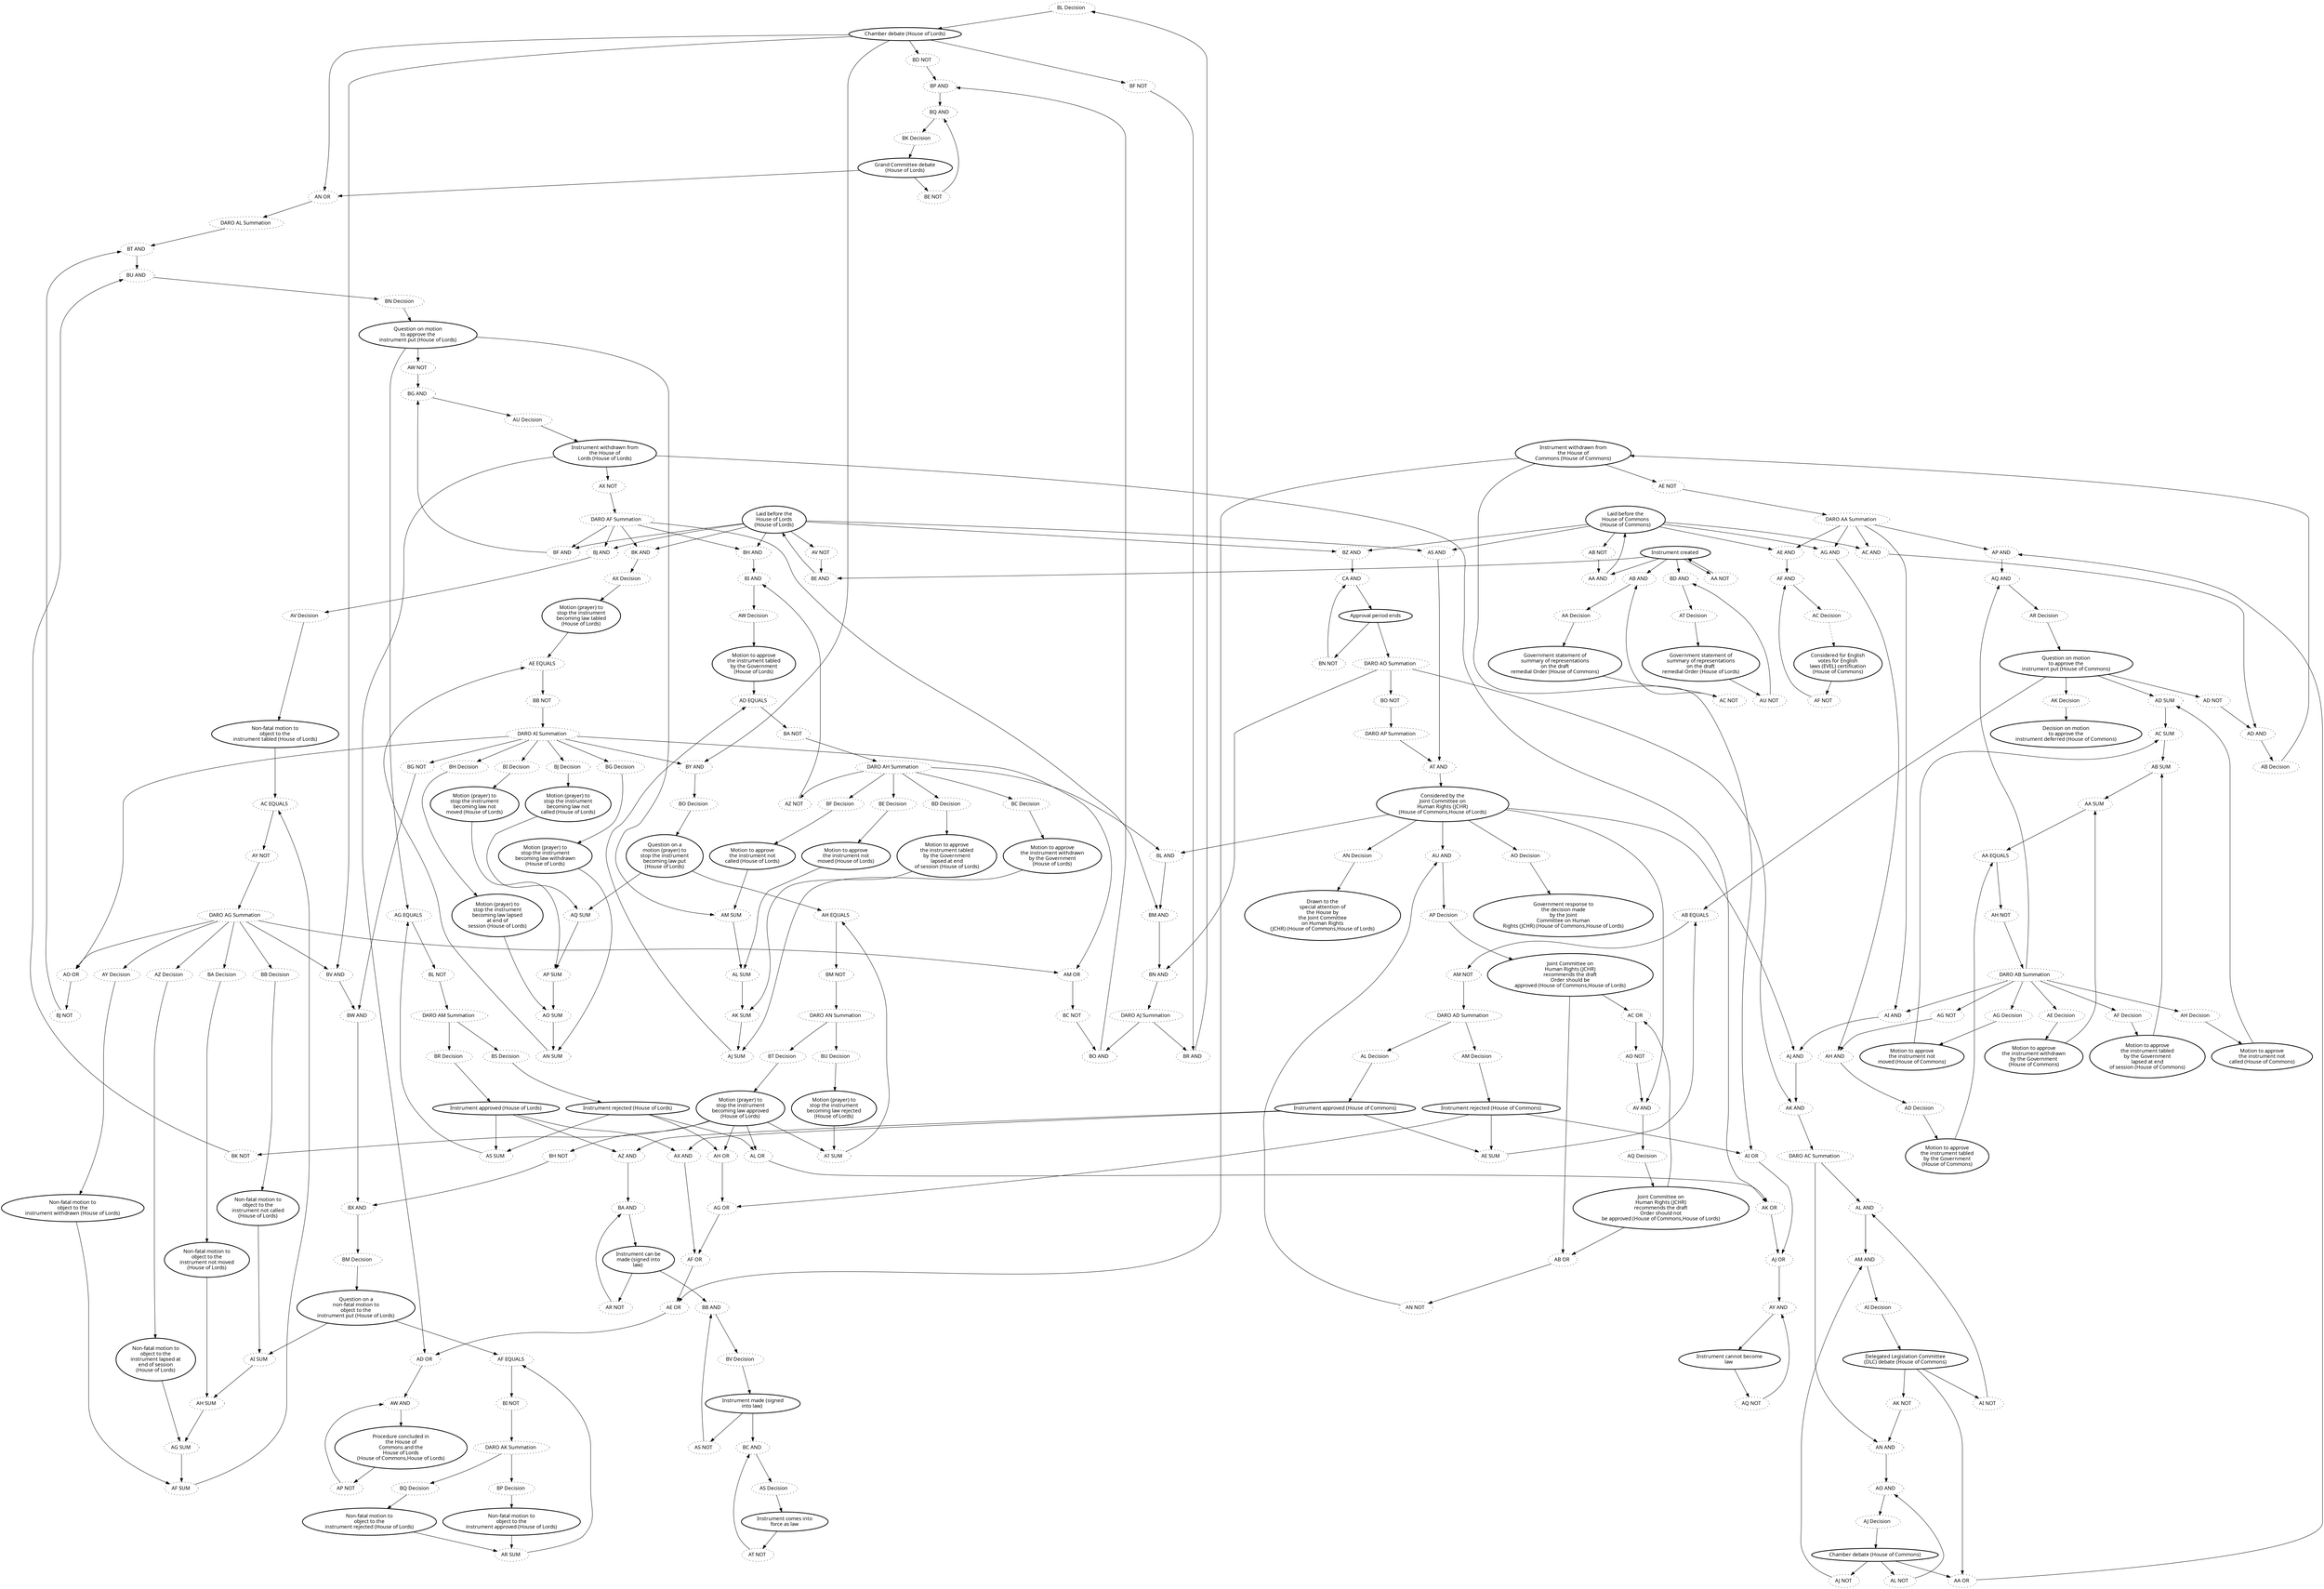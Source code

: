 digraph{graph[fontname="calibri"];node[fontname="calibri"];edge[fontname="calibri"];edge [style=solid, color=black];"518"->"2"[label=""];edge[style=solid, color=black];edge [style=solid, color=black];"538"->"4"[label=""];edge[style=solid, color=black];edge [style=solid, color=black];"499"->"9"[label=""];edge[style=solid, color=black];edge [style=solid, color=black];"344"->"12"[label=""];edge[style=solid, color=black];edge [style=solid, color=black];"542"->"14"[label=""];edge[style=solid, color=black];edge [style=solid, color=black];"528"->"15"[label=""];edge[style=solid, color=black];edge [style=solid, color=black];"517"->"21"[label=""];edge[style=solid, color=black];edge [style=solid, color=black];"490"->"23"[label=""];edge[style=solid, color=black];edge [style=solid, color=black];"498"->"26"[label=""];edge[style=solid, color=black];edge [style=solid, color=black];"509"->"28"[label=""];edge[style=solid, color=black];edge [style=solid, color=black];"309"->"29"[label=""];edge[style=solid, color=black];edge [style=solid, color=black];"502"->"32"[label=""];edge[style=solid, color=black];edge [style=solid, color=black];"298"->"33"[label=""];edge[style=solid, color=black];edge [style=dotted, color=black];"294"->"34"[label=""];edge[style=solid, color=black];edge [style=solid, color=black];"505"->"36"[label=""];edge[style=solid, color=black];edge [style=solid, color=black];"489"->"38"[label=""];edge[style=solid, color=black];edge [style=solid, color=black];"524"->"39"[label=""];edge[style=solid, color=black];edge [style=solid, color=black];"492"->"40"[label=""];edge[style=solid, color=black];edge [style=solid, color=black];"520"->"42"[label=""];edge[style=solid, color=black];edge [style=solid, color=black];"519"->"43"[label=""];edge[style=solid, color=black];edge [style=solid, color=black];"527"->"45"[label=""];edge[style=solid, color=black];edge [style=solid, color=black];"513"->"46"[label=""];edge[style=solid, color=black];edge [style=solid, color=black];"503"->"50"[label=""];edge[style=solid, color=black];edge [style=solid, color=black];"366"->"53"[label=""];edge[style=solid, color=black];edge [style=solid, color=black];"526"->"54"[label=""];edge[style=solid, color=black];edge [style=solid, color=black];"504"->"59"[label=""];edge[style=solid, color=black];edge [style=solid, color=black];"522"->"60"[label=""];edge[style=solid, color=black];edge [style=solid, color=black];"523"->"61"[label=""];edge[style=solid, color=black];edge [style=solid, color=black];"525"->"78"[label=""];edge[style=solid, color=black];edge [style=solid, color=black];"339"->"85"[label=""];edge[style=solid, color=black];edge [style=solid, color=black];"521"->"88"[label=""];edge[style=solid, color=black];edge [style=solid, color=black];"337"->"91"[label=""];edge[style=solid, color=black];edge [style=solid, color=black];"493"->"96"[label=""];edge[style=solid, color=black];edge [style=solid, color=black];"491"->"100"[label=""];edge[style=solid, color=black];edge [style=solid, color=black];"501"->"106"[label=""];edge[style=solid, color=black];edge [style=solid, color=black];"293"->"107"[label=""];edge[style=solid, color=black];edge [style=solid, color=black];"335"->"111"[label=""];edge[style=solid, color=black];edge [style=solid, color=black];"515"->"184"[label=""];edge[style=solid, color=black];edge [style=solid, color=black];"507"->"188"[label=""];edge[style=solid, color=black];edge [style=solid, color=black];"514"->"210"[label=""];edge[style=solid, color=black];edge [style=solid, color=black];"320"->"213"[label=""];edge[style=solid, color=black];edge [style=solid, color=black];"510"->"214"[label=""];edge[style=solid, color=black];edge [style=solid, color=black];"506"->"215"[label=""];edge[style=solid, color=black];edge [style=solid, color=black];"332"->"247"[label=""];edge[style=solid, color=black];edge [style=solid, color=black];"540"->"281"[label=""];edge[style=solid, color=black];edge [style=solid, color=black];"1417"->"282"[label=""];edge[style=solid, color=black];edge [style=solid, color=black];"4"->"283"[label=""];edge[style=solid, color=black];edge [style=solid, color=black];"1422"->"283"[label=""];edge[style=solid, color=black];edge [style=solid, color=black];"26"->"284"[label=""];edge[style=solid, color=black];edge [style=solid, color=black];"38"->"285"[label=""];edge[style=solid, color=black];edge [style=solid, color=black];"23"->"285"[label=""];edge[style=solid, color=black];edge [style=solid, color=black];"1419"->"286"[label=""];edge[style=solid, color=black];edge [style=solid, color=black];"1420"->"286"[label=""];edge[style=solid, color=black];edge [style=solid, color=black];"283"->"287"[label=""];edge[style=solid, color=black];edge [style=solid, color=black];"284"->"287"[label=""];edge[style=solid, color=black];edge [style=solid, color=black];"4"->"288"[label=""];edge[style=solid, color=black];edge [style=solid, color=black];"1422"->"288"[label=""];edge[style=solid, color=black];edge [style=solid, color=black];"107"->"289"[label=""];edge[style=solid, color=black];edge [style=solid, color=black];"1419"->"290"[label=""];edge[style=solid, color=black];edge [style=solid, color=black];"1420"->"290"[label=""];edge[style=solid, color=black];edge [style=solid, color=black];"295"->"291"[label=""];edge[style=solid, color=black];edge [style=solid, color=black];"106"->"291"[label=""];edge[style=solid, color=black];edge [style=solid, color=black];"34"->"292"[label=""];edge[style=solid, color=black];edge [style=solid, color=black];"287"->"293"[label=""];edge[style=solid, color=black];edge [style=solid, color=black];"296"->"294"[label=""];edge[style=solid, color=black];edge [style=solid, color=black];"107"->"295"[label=""];edge[style=solid, color=black];edge [style=solid, color=black];"302"->"295"[label=""];edge[style=solid, color=black];edge [style=solid, color=black];"288"->"296"[label=""];edge[style=solid, color=black];edge [style=solid, color=black];"292"->"296"[label=""];edge[style=solid, color=black];edge [style=solid, color=black];"1423"->"297"[label=""];edge[style=solid, color=black];edge [style=solid, color=black];"305"->"298"[label=""];edge[style=solid, color=black];edge [style=solid, color=black];"285"->"299"[label=""];edge[style=solid, color=black];edge [style=solid, color=black];"1422"->"299"[label=""];edge[style=solid, color=black];edge [style=solid, color=black];"4"->"300"[label=""];edge[style=solid, color=black];edge [style=solid, color=black];"1422"->"300"[label=""];edge[style=solid, color=black];edge [style=solid, color=black];"1044"->"301"[label=""];edge[style=solid, color=black];edge [style=solid, color=black];"336"->"302"[label=""];edge[style=solid, color=black];edge [style=solid, color=black];"303"->"302"[label=""];edge[style=solid, color=black];edge [style=solid, color=black];"96"->"303"[label=""];edge[style=solid, color=black];edge [style=solid, color=black];"304"->"303"[label=""];edge[style=solid, color=black];edge [style=solid, color=black];"54"->"304"[label=""];edge[style=solid, color=black];edge [style=solid, color=black];"78"->"304"[label=""];edge[style=solid, color=black];edge [style=solid, color=black];"300"->"305"[label=""];edge[style=solid, color=black];edge [style=solid, color=black];"297"->"305"[label=""];edge[style=solid, color=black];edge [style=solid, color=black];"38"->"306"[label=""];edge[style=solid, color=black];edge [style=solid, color=black];"1422"->"307"[label=""];edge[style=solid, color=black];edge [style=solid, color=black];"1423"->"307"[label=""];edge[style=solid, color=black];edge [style=solid, color=black];"23"->"308"[label=""];edge[style=solid, color=black];edge [style=solid, color=black];"1423"->"309"[label=""];edge[style=solid, color=black];edge [style=solid, color=black];"307"->"310"[label=""];edge[style=solid, color=black];edge [style=solid, color=black];"247"->"310"[label=""];edge[style=solid, color=black];edge [style=solid, color=black];"38"->"311"[label=""];edge[style=solid, color=black];edge [style=solid, color=black];"107"->"312"[label=""];edge[style=solid, color=black];edge [style=solid, color=black];"96"->"312"[label=""];edge[style=solid, color=black];edge [style=solid, color=black];"312"->"313"[label=""];edge[style=solid, color=black];edge [style=solid, color=black];"317"->"313"[label=""];edge[style=solid, color=black];edge [style=solid, color=black];"310"->"314"[label=""];edge[style=solid, color=black];edge [style=solid, color=black];"1435"->"314"[label=""];edge[style=solid, color=black];edge [style=solid, color=black];"1424"->"315"[label=""];edge[style=solid, color=black];edge [style=solid, color=black];"306"->"315"[label=""];edge[style=solid, color=black];edge [style=solid, color=black];"23"->"316"[label=""];edge[style=solid, color=black];edge [style=solid, color=black];"318"->"317"[label=""];edge[style=solid, color=black];edge [style=solid, color=black];"106"->"317"[label=""];edge[style=solid, color=black];edge [style=solid, color=black];"54"->"318"[label=""];edge[style=solid, color=black];edge [style=solid, color=black];"78"->"318"[label=""];edge[style=solid, color=black];edge [style=solid, color=black];"1045"->"319"[label=""];edge[style=solid, color=black];edge [style=solid, color=black];"1423"->"320"[label=""];edge[style=solid, color=black];edge [style=solid, color=black];"1423"->"321"[label=""];edge[style=solid, color=black];edge [style=solid, color=black];"1427"->"322"[label=""];edge[style=solid, color=black];edge [style=solid, color=black];"1429"->"322"[label=""];edge[style=solid, color=black];edge [style=solid, color=black];"315"->"323"[label=""];edge[style=solid, color=black];edge [style=solid, color=black];"308"->"323"[label=""];edge[style=solid, color=black];edge [style=solid, color=black];"1423"->"324"[label=""];edge[style=solid, color=black];edge [style=solid, color=black];"286"->"325"[label=""];edge[style=solid, color=black];edge [style=solid, color=black];"1424"->"326"[label=""];edge[style=solid, color=black];edge [style=solid, color=black];"311"->"326"[label=""];edge[style=solid, color=black];edge [style=solid, color=black];"326"->"327"[label=""];edge[style=solid, color=black];edge [style=solid, color=black];"316"->"327"[label=""];edge[style=solid, color=black];edge [style=solid, color=black];"290"->"328"[label=""];edge[style=solid, color=black];edge [style=solid, color=black];"299"->"329"[label=""];edge[style=solid, color=black];edge [style=solid, color=black];"1423"->"329"[label=""];edge[style=solid, color=black];edge [style=solid, color=black];"4"->"331"[label=""];edge[style=solid, color=black];edge [style=solid, color=black];"12"->"331"[label=""];edge[style=solid, color=black];edge [style=solid, color=black];"331"->"332"[label=""];edge[style=solid, color=black];edge [style=solid, color=black];"1436"->"332"[label=""];edge[style=solid, color=black];edge [style=solid, color=black];"247"->"333"[label=""];edge[style=solid, color=black];edge [style=solid, color=black];"325"->"333"[label=""];edge[style=solid, color=black];edge [style=solid, color=black];"247"->"334"[label=""];edge[style=solid, color=black];edge [style=solid, color=black];"328"->"334"[label=""];edge[style=solid, color=black];edge [style=solid, color=black];"291"->"335"[label=""];edge[style=solid, color=black];edge [style=solid, color=black];"405"->"335"[label=""];edge[style=solid, color=black];edge [style=solid, color=black];"40"->"336"[label=""];edge[style=solid, color=black];edge [style=solid, color=black];"39"->"336"[label=""];edge[style=solid, color=black];edge [style=solid, color=black];"313"->"337"[label=""];edge[style=solid, color=black];edge [style=solid, color=black];"406"->"337"[label=""];edge[style=solid, color=black];edge [style=solid, color=black];"40"->"338"[label=""];edge[style=solid, color=black];edge [style=solid, color=black];"39"->"338"[label=""];edge[style=solid, color=black];edge [style=solid, color=black];"338"->"339"[label=""];edge[style=solid, color=black];edge [style=solid, color=black];"407"->"339"[label=""];edge[style=solid, color=black];edge [style=solid, color=black];"85"->"340"[label=""];edge[style=solid, color=black];edge [style=solid, color=black];"408"->"340"[label=""];edge[style=solid, color=black];edge [style=solid, color=black];"15"->"341"[label=""];edge[style=solid, color=black];edge [style=solid, color=black];"409"->"341"[label=""];edge[style=solid, color=black];edge [style=solid, color=black];"14"->"343"[label=""];edge[style=solid, color=black];edge [style=solid, color=black];"410"->"343"[label=""];edge[style=solid, color=black];edge [style=solid, color=black];"14"->"344"[label=""];edge[style=solid, color=black];edge [style=solid, color=black];"411"->"344"[label=""];edge[style=solid, color=black];edge [style=solid, color=black];"12"->"345"[label=""];edge[style=solid, color=black];edge [style=solid, color=black];"1426"->"345"[label=""];edge[style=solid, color=black];edge [style=solid, color=black];"345"->"346"[label=""];edge[style=solid, color=black];edge [style=solid, color=black];"412"->"346"[label=""];edge[style=solid, color=black];edge [style=solid, color=black];"1426"->"347"[label=""];edge[style=solid, color=black];edge [style=solid, color=black];"12"->"347"[label=""];edge[style=solid, color=black];edge [style=solid, color=black];"347"->"348"[label=""];edge[style=solid, color=black];edge [style=solid, color=black];"415"->"348"[label=""];edge[style=solid, color=black];edge [style=solid, color=black];"1426"->"349"[label=""];edge[style=solid, color=black];edge [style=solid, color=black];"12"->"349"[label=""];edge[style=solid, color=black];edge [style=solid, color=black];"12"->"350"[label=""];edge[style=solid, color=black];edge [style=solid, color=black];"1426"->"350"[label=""];edge[style=solid, color=black];edge [style=solid, color=black];"247"->"351"[label=""];edge[style=solid, color=black];edge [style=solid, color=black];"1428"->"351"[label=""];edge[style=solid, color=black];edge [style=solid, color=black];"351"->"352"[label=""];edge[style=solid, color=black];edge [style=solid, color=black];"1426"->"352"[label=""];edge[style=solid, color=black];edge [style=solid, color=black];"352"->"353"[label=""];edge[style=solid, color=black];edge [style=solid, color=black];"1435"->"353"[label=""];edge[style=solid, color=black];edge [style=solid, color=black];"1430"->"354"[label=""];edge[style=solid, color=black];edge [style=solid, color=black];"430"->"354"[label=""];edge[style=solid, color=black];edge [style=solid, color=black];"354"->"355"[label=""];edge[style=solid, color=black];edge [style=solid, color=black];"431"->"355"[label=""];edge[style=solid, color=black];edge [style=solid, color=black];"355"->"356"[label=""];edge[style=solid, color=black];edge [style=solid, color=black];"432"->"356"[label=""];edge[style=solid, color=black];edge [style=solid, color=black];"1430"->"357"[label=""];edge[style=solid, color=black];edge [style=solid, color=black];"433"->"357"[label=""];edge[style=solid, color=black];edge [style=solid, color=black];"1432"->"359"[label=""];edge[style=solid, color=black];edge [style=solid, color=black];"437"->"359"[label=""];edge[style=solid, color=black];edge [style=solid, color=black];"359"->"360"[label=""];edge[style=solid, color=black];edge [style=solid, color=black];"438"->"360"[label=""];edge[style=solid, color=black];edge [style=solid, color=black];"2"->"361"[label=""];edge[style=solid, color=black];edge [style=solid, color=black];"1427"->"361"[label=""];edge[style=solid, color=black];edge [style=solid, color=black];"361"->"362"[label=""];edge[style=solid, color=black];edge [style=solid, color=black];"434"->"362"[label=""];edge[style=solid, color=black];edge [style=solid, color=black];"362"->"363"[label=""];edge[style=solid, color=black];edge [style=solid, color=black];"435"->"363"[label=""];edge[style=solid, color=black];edge [style=solid, color=black];"2"->"364"[label=""];edge[style=solid, color=black];edge [style=solid, color=black];"1429"->"364"[label=""];edge[style=solid, color=black];edge [style=solid, color=black];"4"->"365"[label=""];edge[style=solid, color=black];edge [style=solid, color=black];"12"->"365"[label=""];edge[style=solid, color=black];edge [style=solid, color=black];"365"->"366"[label=""];edge[style=solid, color=black];edge [style=solid, color=black];"441"->"366"[label=""];edge[style=solid, color=black];edge [style=solid, color=black];"111"->"405"[label=""];edge[style=solid, color=black];edge [style=solid, color=black];"91"->"406"[label=""];edge[style=solid, color=black];edge [style=solid, color=black];"85"->"407"[label=""];edge[style=solid, color=black];edge [style=solid, color=black];"15"->"408"[label=""];edge[style=solid, color=black];edge [style=solid, color=black];"9"->"409"[label=""];edge[style=solid, color=black];edge [style=solid, color=black];"1418"->"410"[label=""];edge[style=solid, color=black];edge [style=solid, color=black];"12"->"411"[label=""];edge[style=solid, color=black];edge [style=solid, color=black];"42"->"412"[label=""];edge[style=solid, color=black];edge [style=solid, color=black];"106"->"413"[label=""];edge[style=solid, color=black];edge [style=solid, color=black];"1046"->"414"[label=""];edge[style=solid, color=black];edge [style=solid, color=black];"1428"->"415"[label=""];edge[style=solid, color=black];edge [style=solid, color=black];"1047"->"416"[label=""];edge[style=solid, color=black];edge [style=solid, color=black];"2"->"417"[label=""];edge[style=solid, color=black];edge [style=solid, color=black];"21"->"417"[label=""];edge[style=solid, color=black];edge [style=solid, color=black];"1427"->"418"[label=""];edge[style=solid, color=black];edge [style=solid, color=black];"1429"->"418"[label=""];edge[style=solid, color=black];edge [style=solid, color=black];"1048"->"429"[label=""];edge[style=solid, color=black];edge [style=solid, color=black];"322"->"430"[label=""];edge[style=solid, color=black];edge [style=solid, color=black];"2"->"431"[label=""];edge[style=solid, color=black];edge [style=solid, color=black];"21"->"432"[label=""];edge[style=solid, color=black];edge [style=solid, color=black];"2"->"433"[label=""];edge[style=solid, color=black];edge [style=solid, color=black];"1429"->"434"[label=""];edge[style=solid, color=black];edge [style=solid, color=black];"54"->"435"[label=""];edge[style=solid, color=black];edge [style=solid, color=black];"1049"->"436"[label=""];edge[style=solid, color=black];edge [style=solid, color=black];"418"->"437"[label=""];edge[style=solid, color=black];edge [style=solid, color=black];"54"->"438"[label=""];edge[style=solid, color=black];edge [style=solid, color=black];"1050"->"439"[label=""];edge[style=solid, color=black];edge [style=solid, color=black];"1051"->"440"[label=""];edge[style=solid, color=black];edge [style=solid, color=black];"53"->"441"[label=""];edge[style=solid, color=black];edge [style=solid, color=black];"1435"->"442"[label=""];edge[style=solid, color=black];edge [style=solid, color=black];"323"->"489"[label=""];edge[style=solid, color=black];edge [style=solid, color=black];"327"->"490"[label=""];edge[style=solid, color=black];edge [style=solid, color=black];"26"->"491"[label=""];edge[style=solid, color=black];edge [style=solid, color=black];"1425"->"492"[label=""];edge[style=solid, color=black];edge [style=solid, color=black];"1425"->"493"[label=""];edge[style=solid, color=black];edge [style=solid, color=black];"247"->"494"[label=""];edge[style=solid, color=black];edge [style=solid, color=black];"247"->"495"[label=""];edge[style=solid, color=black];edge [style=solid, color=black];"333"->"496"[label=""];edge[style=solid, color=black];edge [style=solid, color=black];"334"->"497"[label=""];edge[style=solid, color=black];edge [style=solid, color=black];"329"->"498"[label=""];edge[style=solid, color=black];edge [style=solid, color=black];"341"->"499"[label=""];edge[style=solid, color=black];edge [style=solid, color=black];"343"->"500"[label=""];edge[style=solid, color=black];edge [style=solid, color=black];"346"->"501"[label=""];edge[style=solid, color=black];edge [style=solid, color=black];"349"->"502"[label=""];edge[style=solid, color=black];edge [style=solid, color=black];"348"->"503"[label=""];edge[style=solid, color=black];edge [style=solid, color=black];"350"->"504"[label=""];edge[style=solid, color=black];edge [style=solid, color=black];"1427"->"505"[label=""];edge[style=solid, color=black];edge [style=solid, color=black];"1427"->"506"[label=""];edge[style=solid, color=black];edge [style=solid, color=black];"1427"->"507"[label=""];edge[style=solid, color=black];edge [style=solid, color=black];"1427"->"508"[label=""];edge[style=solid, color=black];edge [style=solid, color=black];"1428"->"509"[label=""];edge[style=solid, color=black];edge [style=solid, color=black];"1428"->"510"[label=""];edge[style=solid, color=black];edge [style=solid, color=black];"1428"->"511"[label=""];edge[style=solid, color=black];edge [style=solid, color=black];"1428"->"512"[label=""];edge[style=solid, color=black];edge [style=solid, color=black];"1429"->"513"[label=""];edge[style=solid, color=black];edge [style=solid, color=black];"1429"->"514"[label=""];edge[style=solid, color=black];edge [style=solid, color=black];"1429"->"515"[label=""];edge[style=solid, color=black];edge [style=solid, color=black];"1429"->"516"[label=""];edge[style=solid, color=black];edge [style=solid, color=black];"356"->"517"[label=""];edge[style=solid, color=black];edge [style=solid, color=black];"357"->"518"[label=""];edge[style=solid, color=black];edge [style=solid, color=black];"363"->"519"[label=""];edge[style=solid, color=black];edge [style=solid, color=black];"360"->"520"[label=""];edge[style=solid, color=black];edge [style=solid, color=black];"364"->"521"[label=""];edge[style=solid, color=black];edge [style=solid, color=black];"1431"->"522"[label=""];edge[style=solid, color=black];edge [style=solid, color=black];"1431"->"523"[label=""];edge[style=solid, color=black];edge [style=solid, color=black];"1433"->"524"[label=""];edge[style=solid, color=black];edge [style=solid, color=black];"1433"->"525"[label=""];edge[style=solid, color=black];edge [style=solid, color=black];"1434"->"526"[label=""];edge[style=solid, color=black];edge [style=solid, color=black];"1434"->"527"[label=""];edge[style=solid, color=black];edge [style=solid, color=black];"340"->"528"[label=""];edge[style=solid, color=black];edge [style=solid, color=black];"14"->"538"[label=""];edge[style=solid, color=black];edge [style=solid, color=black];"539"->"538"[label=""];edge[style=solid, color=black];edge [style=solid, color=black];"4"->"539"[label=""];edge[style=solid, color=black];edge [style=solid, color=black];"14"->"540"[label=""];edge[style=solid, color=black];edge [style=solid, color=black];"282"->"540"[label=""];edge[style=solid, color=black];edge [style=solid, color=black];"14"->"542"[label=""];edge[style=solid, color=black];edge [style=solid, color=black];"29"->"1013"[label=""];edge[style=solid, color=black];edge [style=solid, color=black];"1014"->"1013"[label=""];edge[style=solid, color=black];edge [style=solid, color=black];"213"->"1014"[label=""];edge[style=solid, color=black];edge [style=solid, color=black];"1015"->"1014"[label=""];edge[style=solid, color=black];edge [style=solid, color=black];"1135"->"1015"[label=""];edge[style=solid, color=black];edge [style=solid, color=black];"1016"->"1015"[label=""];edge[style=solid, color=black];edge [style=solid, color=black];"26"->"1016"[label=""];edge[style=solid, color=black];edge [style=solid, color=black];"1136"->"1016"[label=""];edge[style=solid, color=black];edge [style=solid, color=black];"40"->"1017"[label=""];edge[style=solid, color=black];edge [style=solid, color=black];"96"->"1017"[label=""];edge[style=solid, color=black];edge [style=solid, color=black];"36"->"1018"[label=""];edge[style=solid, color=black];edge [style=solid, color=black];"1019"->"1018"[label=""];edge[style=solid, color=black];edge [style=solid, color=black];"215"->"1019"[label=""];edge[style=solid, color=black];edge [style=solid, color=black];"1020"->"1019"[label=""];edge[style=solid, color=black];edge [style=solid, color=black];"188"->"1020"[label=""];edge[style=solid, color=black];edge [style=solid, color=black];"1021"->"1020"[label=""];edge[style=solid, color=black];edge [style=solid, color=black];"1142"->"1021"[label=""];edge[style=solid, color=black];edge [style=solid, color=black];"43"->"1021"[label=""];edge[style=solid, color=black];edge [style=solid, color=black];"28"->"1022"[label=""];edge[style=solid, color=black];edge [style=solid, color=black];"1023"->"1022"[label=""];edge[style=solid, color=black];edge [style=solid, color=black];"214"->"1023"[label=""];edge[style=solid, color=black];edge [style=solid, color=black];"1024"->"1023"[label=""];edge[style=solid, color=black];edge [style=solid, color=black];"1139"->"1024"[label=""];edge[style=solid, color=black];edge [style=solid, color=black];"1025"->"1024"[label=""];edge[style=solid, color=black];edge [style=solid, color=black];"1140"->"1025"[label=""];edge[style=solid, color=black];edge [style=solid, color=black];"42"->"1025"[label=""];edge[style=solid, color=black];edge [style=solid, color=black];"46"->"1026"[label=""];edge[style=solid, color=black];edge [style=solid, color=black];"1027"->"1026"[label=""];edge[style=solid, color=black];edge [style=solid, color=black];"210"->"1027"[label=""];edge[style=solid, color=black];edge [style=solid, color=black];"1028"->"1027"[label=""];edge[style=solid, color=black];edge [style=solid, color=black];"184"->"1028"[label=""];edge[style=solid, color=black];edge [style=solid, color=black];"1029"->"1028"[label=""];edge[style=solid, color=black];edge [style=solid, color=black];"88"->"1029"[label=""];edge[style=solid, color=black];edge [style=solid, color=black];"1128"->"1029"[label=""];edge[style=solid, color=black];edge [style=solid, color=black];"60"->"1030"[label=""];edge[style=solid, color=black];edge [style=solid, color=black];"61"->"1030"[label=""];edge[style=solid, color=black];edge [style=solid, color=black];"78"->"1031"[label=""];edge[style=solid, color=black];edge [style=solid, color=black];"39"->"1031"[label=""];edge[style=solid, color=black];edge [style=solid, color=black];"45"->"1032"[label=""];edge[style=solid, color=black];edge [style=solid, color=black];"54"->"1032"[label=""];edge[style=solid, color=black];edge [style=solid, color=black];"33"->"1044"[label=""];edge[style=solid, color=black];edge [style=solid, color=black];"1013"->"1044"[label=""];edge[style=solid, color=black];edge [style=solid, color=black];"26"->"1045"[label=""];edge[style=solid, color=black];edge [style=solid, color=black];"1017"->"1045"[label=""];edge[style=solid, color=black];edge [style=solid, color=black];"32"->"1046"[label=""];edge[style=solid, color=black];edge [style=solid, color=black];"1018"->"1046"[label=""];edge[style=solid, color=black];edge [style=solid, color=black];"50"->"1047"[label=""];edge[style=solid, color=black];edge [style=solid, color=black];"1022"->"1047"[label=""];edge[style=solid, color=black];edge [style=solid, color=black];"59"->"1048"[label=""];edge[style=solid, color=black];edge [style=solid, color=black];"1026"->"1048"[label=""];edge[style=solid, color=black];edge [style=solid, color=black];"43"->"1049"[label=""];edge[style=solid, color=black];edge [style=solid, color=black];"1030"->"1049"[label=""];edge[style=solid, color=black];edge [style=solid, color=black];"42"->"1050"[label=""];edge[style=solid, color=black];edge [style=solid, color=black];"1031"->"1050"[label=""];edge[style=solid, color=black];edge [style=solid, color=black];"88"->"1051"[label=""];edge[style=solid, color=black];edge [style=solid, color=black];"1032"->"1051"[label=""];edge[style=solid, color=black];edge [style=solid, color=black];"516"->"1128"[label=""];edge[style=solid, color=black];edge [style=solid, color=black];"321"->"1135"[label=""];edge[style=solid, color=black];edge [style=solid, color=black];"324"->"1136"[label=""];edge[style=solid, color=black];edge [style=solid, color=black];"511"->"1139"[label=""];edge[style=solid, color=black];edge [style=solid, color=black];"512"->"1140"[label=""];edge[style=solid, color=black];edge [style=solid, color=black];"508"->"1142"[label=""];edge[style=solid, color=black];edge [style=solid, color=black];"494"->"1407"[label=""];edge[style=solid, color=black];edge [style=solid, color=black];"495"->"1413"[label=""];edge[style=solid, color=black];edge [style=solid, color=black];"281"->"1417"[label=""];edge[style=solid, color=black];edge [style=solid, color=black];"500"->"1418"[label=""];edge[style=solid, color=black];edge [style=solid, color=black];"496"->"1419"[label=""];edge[style=solid, color=black];edge [style=solid, color=black];"497"->"1420"[label=""];edge[style=solid, color=black];edge [style=solid, color=black];"289"->"1422"[label=""];edge[style=solid, color=black];edge [style=solid, color=black];"301"->"1423"[label=""];edge[style=solid, color=black];edge [style=solid, color=black];"314"->"1424"[label=""];edge[style=solid, color=black];edge [style=solid, color=black];"319"->"1425"[label=""];edge[style=solid, color=black];edge [style=solid, color=black];"413"->"1426"[label=""];edge[style=solid, color=black];edge [style=solid, color=black];"414"->"1427"[label=""];edge[style=solid, color=black];edge [style=solid, color=black];"416"->"1428"[label=""];edge[style=solid, color=black];edge [style=solid, color=black];"429"->"1429"[label=""];edge[style=solid, color=black];edge [style=solid, color=black];"353"->"1430"[label=""];edge[style=solid, color=black];edge [style=solid, color=black];"436"->"1431"[label=""];edge[style=solid, color=black];edge [style=solid, color=black];"417"->"1432"[label=""];edge[style=solid, color=black];edge [style=solid, color=black];"439"->"1433"[label=""];edge[style=solid, color=black];edge [style=solid, color=black];"440"->"1434"[label=""];edge[style=solid, color=black];edge [style=solid, color=black];"53"->"1435"[label=""];edge[style=solid, color=black];edge [style=solid, color=black];"442"->"1436"[label=""];edge[style=solid, color=black];"518" [label="BL Decision ", style=dotted];"538" [label="AA AND ", style=dotted];"499" [label="AS Decision ", style=dotted];"344" [label="BE AND ", style=dotted];"542" [label="AA NOT ", style=dotted];"528" [label="BV Decision ", style=dotted];"517" [label="BK Decision ", style=dotted];"490" [label="AJ Decision ", style=dotted];"498" [label="AR Decision ", style=dotted];"509" [label="BC Decision ", style=dotted];"309" [label="AE Decision ", style=dotted];"502" [label="AV Decision ", style=dotted];"298" [label="AD Decision ", style=dotted];"294" [label="AC Decision ", style=dotted];"505" [label="AY Decision ", style=dotted];"489" [label="AI Decision ", style=dotted];"524" [label="BR Decision ", style=dotted];"492" [label="AL Decision ", style=dotted];"520" [label="BN Decision ", style=dotted];"519" [label="BM Decision ", style=dotted];"527" [label="BU Decision ", style=dotted];"513" [label="BG Decision ", style=dotted];"503" [label="AW Decision ", style=dotted];"366" [label="CA AND ", style=dotted];"526" [label="BT Decision ", style=dotted];"504" [label="AX Decision ", style=dotted];"522" [label="BP Decision ", style=dotted];"523" [label="BQ Decision ", style=dotted];"525" [label="BS Decision ", style=dotted];"339" [label="BA AND ", style=dotted];"521" [label="BO Decision ", style=dotted];"337" [label="AY AND ", style=dotted];"493" [label="AM Decision ", style=dotted];"491" [label="AK Decision ", style=dotted];"501" [label="AU Decision ", style=dotted];"293" [label="AB Decision ", style=dotted];"335" [label="AW AND ", style=dotted];"515" [label="BI Decision ", style=dotted];"507" [label="BA Decision ", style=dotted];"514" [label="BH Decision ", style=dotted];"320" [label="AF Decision ", style=dotted];"510" [label="BD Decision ", style=dotted];"506" [label="AZ Decision ", style=dotted];"332" [label="AT AND ", style=dotted];"540" [label="AB AND ", style=dotted];"1417" [label="Government statement of\nsummary of representations\non the draft\nremedial Order (House of Commons)", style=bold];"4" [label="Laid before the\nHouse of Commons\n(House of Commons)", style=bold];"1422" [label="DARO AA Summation ", style=dotted];"26" [label="Question on motion\nto approve the\ninstrument put (House of Commons)", style=bold];"38" [label="Delegated Legislation Committee\n(DLC) debate (House of Commons)", style=bold];"23" [label="Chamber debate (House of Commons)", style=bold];"1419" [label="Joint Committee on\nHuman Rights (JCHR)\nrecommends the draft\nOrder should be\napproved (House of Commons,House of Lords)", style=bold];"1420" [label="Joint Committee on\nHuman Rights (JCHR)\nrecommends the draft\nOrder should not\nbe approved (House of Commons,House of Lords)", style=bold];"283" [label="AC AND ", style=dotted];"284" [label="AD NOT ", style=dotted];"107" [label="Instrument withdrawn from\nthe House of\nCommons (House of Commons)", style=bold];"295" [label="AE OR ", style=dotted];"106" [label="Instrument withdrawn from\nthe House of\nLords (House of Lords)", style=bold];"34" [label="Considered for English\nvotes for English\nlaws (EVEL) certification\n(House of Commons)", style=bold];"287" [label="AD AND ", style=dotted];"296" [label="AF AND ", style=dotted];"302" [label="AF OR ", style=dotted];"288" [label="AE AND ", style=dotted];"292" [label="AF NOT ", style=dotted];"1423" [label="DARO AB Summation ", style=dotted];"305" [label="AH AND ", style=dotted];"285" [label="AA OR ", style=dotted];"1044" [label="AA EQUALS ", style=dotted];"336" [label="AX AND ", style=dotted];"303" [label="AG OR ", style=dotted];"96" [label="Instrument rejected (House of Commons)", style=bold];"304" [label="AH OR ", style=dotted];"54" [label="Motion (prayer) to\nstop the instrument\nbecoming law approved\n(House of Lords)", style=bold];"78" [label="Instrument rejected (House of Lords)", style=bold];"300" [label="AG AND ", style=dotted];"297" [label="AG NOT ", style=dotted];"307" [label="AI AND ", style=dotted];"247" [label="Considered by the\nJoint Committee on\nHuman Rights (JCHR)\n(House of Commons,House of Lords)", style=bold];"312" [label="AI OR ", style=dotted];"317" [label="AK OR ", style=dotted];"310" [label="AJ AND ", style=dotted];"1435" [label="DARO AO Summation ", style=dotted];"1424" [label="DARO AC Summation ", style=dotted];"306" [label="AI NOT ", style=dotted];"318" [label="AL OR ", style=dotted];"1045" [label="AB EQUALS ", style=dotted];"1427" [label="DARO AG Summation ", style=dotted];"1429" [label="DARO AI Summation ", style=dotted];"315" [label="AL AND ", style=dotted];"308" [label="AJ NOT ", style=dotted];"286" [label="AB OR ", style=dotted];"311" [label="AK NOT ", style=dotted];"326" [label="AN AND ", style=dotted];"316" [label="AL NOT ", style=dotted];"290" [label="AC OR ", style=dotted];"299" [label="AP AND ", style=dotted];"12" [label="Laid before the\nHouse of Lords\n(House of Lords)", style=bold];"331" [label="AS AND ", style=dotted];"1436" [label="DARO AP Summation ", style=dotted];"325" [label="AN NOT ", style=dotted];"328" [label="AO NOT ", style=dotted];"291" [label="AD OR ", style=dotted];"405" [label="AP NOT ", style=dotted];"40" [label="Instrument approved (House of Commons)", style=bold];"39" [label="Instrument approved (House of Lords)", style=bold];"313" [label="AJ OR ", style=dotted];"406" [label="AQ NOT ", style=dotted];"338" [label="AZ AND ", style=dotted];"407" [label="AR NOT ", style=dotted];"85" [label="Instrument can be\nmade (signed into\nlaw) ", style=bold];"408" [label="AS NOT ", style=dotted];"15" [label="Instrument made (signed\ninto law) ", style=bold];"409" [label="AT NOT ", style=dotted];"14" [label="Instrument created ", style=bold];"410" [label="AU NOT ", style=dotted];"411" [label="AV NOT ", style=dotted];"1426" [label="DARO AF Summation ", style=dotted];"345" [label="BF AND ", style=dotted];"412" [label="AW NOT ", style=dotted];"347" [label="BH AND ", style=dotted];"415" [label="AZ NOT ", style=dotted];"1428" [label="DARO AH Summation ", style=dotted];"351" [label="BL AND ", style=dotted];"352" [label="BM AND ", style=dotted];"1430" [label="DARO AJ Summation ", style=dotted];"430" [label="BC NOT ", style=dotted];"354" [label="BO AND ", style=dotted];"431" [label="BD NOT ", style=dotted];"355" [label="BP AND ", style=dotted];"432" [label="BE NOT ", style=dotted];"433" [label="BF NOT ", style=dotted];"1432" [label="DARO AL Summation ", style=dotted];"437" [label="BJ NOT ", style=dotted];"359" [label="BT AND ", style=dotted];"438" [label="BK NOT ", style=dotted];"2" [label="Chamber debate (House of Lords)", style=bold];"361" [label="BV AND ", style=dotted];"434" [label="BG NOT ", style=dotted];"362" [label="BW AND ", style=dotted];"435" [label="BH NOT ", style=dotted];"365" [label="BZ AND ", style=dotted];"441" [label="BN NOT ", style=dotted];"111" [label="Procedure concluded in\nthe House of\nCommons and the\nHouse of Lords\n(House of Commons,House of Lords)", style=bold];"91" [label="Instrument cannot become\nlaw ", style=bold];"9" [label="Instrument comes into\nforce as law\n", style=bold];"1418" [label="Government statement of\nsummary of representations\non the draft\nremedial Order (House of Lords)", style=bold];"42" [label="Question on motion\nto approve the\ninstrument put (House of Lords)", style=bold];"1046" [label="AC EQUALS ", style=dotted];"1047" [label="AD EQUALS ", style=dotted];"21" [label="Grand Committee debate\n(House of Lords)", style=bold];"1048" [label="AE EQUALS ", style=dotted];"322" [label="AM OR ", style=dotted];"1049" [label="AF EQUALS ", style=dotted];"418" [label="AO OR ", style=dotted];"1050" [label="AG EQUALS ", style=dotted];"1051" [label="AH EQUALS ", style=dotted];"53" [label="Approval period ends\n", style=bold];"323" [label="AM AND ", style=dotted];"327" [label="AO AND ", style=dotted];"1425" [label="DARO AD Summation ", style=dotted];"333" [label="AU AND ", style=dotted];"334" [label="AV AND ", style=dotted];"329" [label="AQ AND ", style=dotted];"341" [label="BC AND ", style=dotted];"343" [label="BD AND ", style=dotted];"346" [label="BG AND ", style=dotted];"349" [label="BJ AND ", style=dotted];"348" [label="BI AND ", style=dotted];"350" [label="BK AND ", style=dotted];"356" [label="BQ AND ", style=dotted];"357" [label="BR AND ", style=dotted];"363" [label="BX AND ", style=dotted];"360" [label="BU AND ", style=dotted];"364" [label="BY AND ", style=dotted];"1431" [label="DARO AK Summation ", style=dotted];"1433" [label="DARO AM Summation ", style=dotted];"1434" [label="DARO AN Summation ", style=dotted];"340" [label="BB AND ", style=dotted];"539" [label="AB NOT ", style=dotted];"282" [label="AC NOT ", style=dotted];"29" [label="Motion to approve\nthe instrument withdrawn\nby the Government\n(House of Commons)", style=bold];"1014" [label="AB SUM ", style=dotted];"213" [label="Motion to approve\nthe instrument tabled\nby the Government\nlapsed at end\nof session (House of Commons)", style=bold];"1015" [label="AC SUM ", style=dotted];"1135" [label="Motion to approve\nthe instrument not\nmoved (House of Commons)", style=bold];"1016" [label="AD SUM ", style=dotted];"1136" [label="Motion to approve\nthe instrument not\ncalled (House of Commons)", style=bold];"36" [label="Non-fatal motion to\nobject to the\ninstrument withdrawn (House of Lords)", style=bold];"1019" [label="AG SUM ", style=dotted];"215" [label="Non-fatal motion to\nobject to the\ninstrument lapsed at\nend of session\n(House of Lords)", style=bold];"1020" [label="AH SUM ", style=dotted];"188" [label="Non-fatal motion to\nobject to the\ninstrument not moved\n(House of Lords)", style=bold];"1021" [label="AI SUM ", style=dotted];"1142" [label="Non-fatal motion to\nobject to the\ninstrument not called\n(House of Lords)", style=bold];"43" [label="Question on a\nnon-fatal motion to\nobject to the\ninstrument put (House of Lords)", style=bold];"28" [label="Motion to approve\nthe instrument withdrawn\nby the Government\n(House of Lords)", style=bold];"1023" [label="AK SUM ", style=dotted];"214" [label="Motion to approve\nthe instrument tabled\nby the Government\nlapsed at end\nof session (House of Lords)", style=bold];"1024" [label="AL SUM ", style=dotted];"1139" [label="Motion to approve\nthe instrument not\nmoved (House of Lords)", style=bold];"1025" [label="AM SUM ", style=dotted];"1140" [label="Motion to approve\nthe instrument not\ncalled (House of Lords)", style=bold];"46" [label="Motion (prayer) to\nstop the instrument\nbecoming law withdrawn\n(House of Lords)", style=bold];"1027" [label="AO SUM ", style=dotted];"210" [label="Motion (prayer) to\nstop the instrument\nbecoming law lapsed\nat end of\nsession (House of Lords)", style=bold];"1028" [label="AP SUM ", style=dotted];"184" [label="Motion (prayer) to\nstop the instrument\nbecoming law not\nmoved (House of Lords)", style=bold];"1029" [label="AQ SUM ", style=dotted];"88" [label="Question on a\nmotion (prayer) to\nstop the instrument\nbecoming law put\n(House of Lords)", style=bold];"1128" [label="Motion (prayer) to\nstop the instrument\nbecoming law not\ncalled (House of Lords)", style=bold];"60" [label="Non-fatal motion to\nobject to the\ninstrument approved (House of Lords)", style=bold];"61" [label="Non-fatal motion to\nobject to the\ninstrument rejected (House of Lords)", style=bold];"45" [label="Motion (prayer) to\nstop the instrument\nbecoming law rejected\n(House of Lords)", style=bold];"33" [label="Motion to approve\nthe instrument tabled\nby the Government\n(House of Commons)", style=bold];"1013" [label="AA SUM ", style=dotted];"1017" [label="AE SUM ", style=dotted];"32" [label="Non-fatal motion to\nobject to the\ninstrument tabled (House of Lords)", style=bold];"1018" [label="AF SUM ", style=dotted];"50" [label="Motion to approve\nthe instrument tabled\nby the Government\n(House of Lords)", style=bold];"1022" [label="AJ SUM ", style=dotted];"59" [label="Motion (prayer) to\nstop the instrument\nbecoming law tabled\n(House of Lords)", style=bold];"1026" [label="AN SUM ", style=dotted];"1030" [label="AR SUM ", style=dotted];"1031" [label="AS SUM ", style=dotted];"1032" [label="AT SUM ", style=dotted];"516" [label="BJ Decision ", style=dotted];"321" [label="AG Decision ", style=dotted];"324" [label="AH Decision ", style=dotted];"511" [label="BE Decision ", style=dotted];"512" [label="BF Decision ", style=dotted];"508" [label="BB Decision ", style=dotted];"494" [label="AN Decision ", style=dotted];"495" [label="AO Decision ", style=dotted];"281" [label="AA Decision ", style=dotted];"500" [label="AT Decision ", style=dotted];"496" [label="AP Decision ", style=dotted];"497" [label="AQ Decision ", style=dotted];"289" [label="AE NOT ", style=dotted];"301" [label="AH NOT ", style=dotted];"314" [label="AK AND ", style=dotted];"319" [label="AM NOT ", style=dotted];"413" [label="AX NOT ", style=dotted];"414" [label="AY NOT ", style=dotted];"416" [label="BA NOT ", style=dotted];"429" [label="BB NOT ", style=dotted];"353" [label="BN AND ", style=dotted];"436" [label="BI NOT ", style=dotted];"417" [label="AN OR ", style=dotted];"439" [label="BL NOT ", style=dotted];"440" [label="BM NOT ", style=dotted];"442" [label="BO NOT ", style=dotted];"100" [label="Decision on motion\nto approve the\ninstrument deferred (House of Commons)", style=bold];"1407" [label="Drawn to the\nspecial attention of\nthe House by\nthe Joint Committee\non Human Rights\n(JCHR) (House of Commons,House of Lords)", style=bold];"1413" [label="Government response to\nthe decision made\nby the Joint\nCommittee on Human\nRights (JCHR) (House of Commons,House of Lords)", style=bold];}